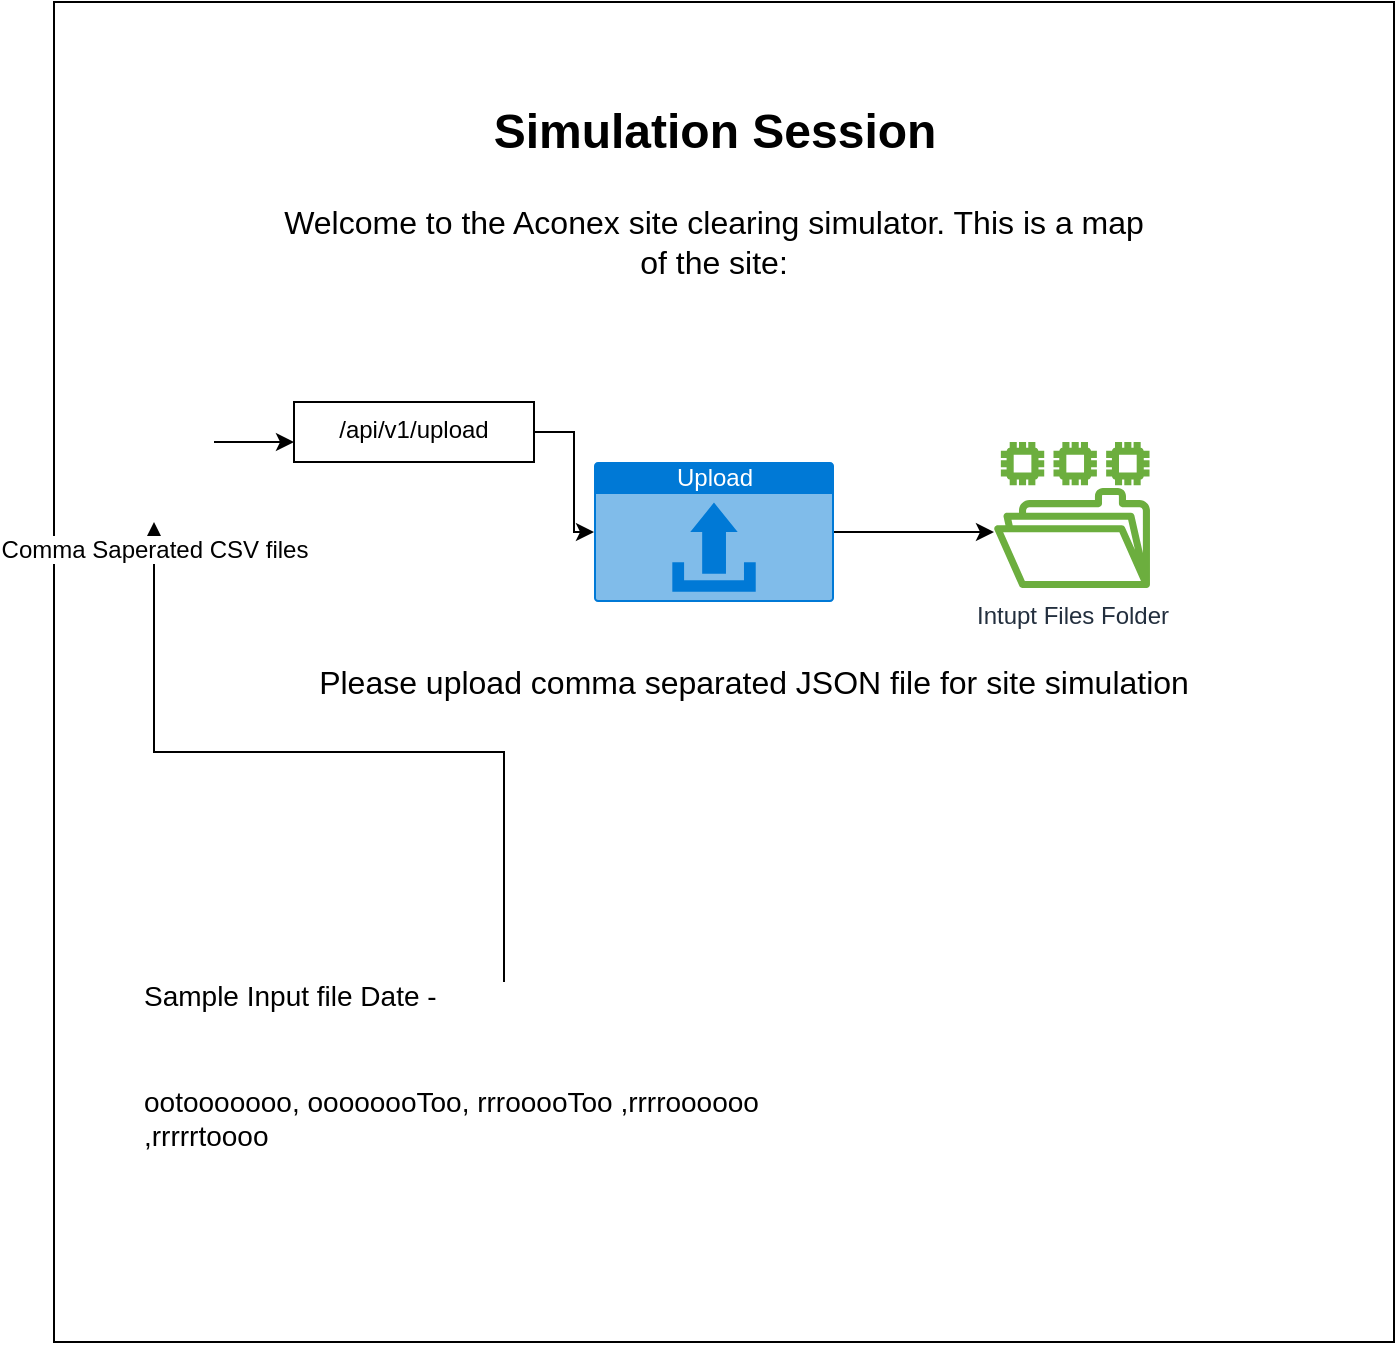 <mxfile version="15.0.6" type="github" pages="2">
  <diagram id="tM43H5YGe2w6ltJZeZHz" name="Main Landing">
    <mxGraphModel dx="2245" dy="745" grid="0" gridSize="10" guides="1" tooltips="1" connect="1" arrows="1" fold="1" page="1" pageScale="1" pageWidth="850" pageHeight="1100" math="0" shadow="0">
      <root>
        <mxCell id="0" />
        <mxCell id="1" parent="0" />
        <mxCell id="zkW4ZXlrT_6_myXE2G8d-1" value="" style="whiteSpace=wrap;html=1;aspect=fixed;" parent="1" vertex="1">
          <mxGeometry x="-750" y="190" width="670" height="670" as="geometry" />
        </mxCell>
        <mxCell id="jn6MFovd8rV3hmX8iC2H-2" value="Simulation Session" style="text;strokeColor=none;fillColor=none;html=1;fontSize=24;fontStyle=1;verticalAlign=middle;align=center;" parent="1" vertex="1">
          <mxGeometry x="-580" y="240" width="320" height="30" as="geometry" />
        </mxCell>
        <UserObject label="&lt;div style=&quot;font-size: 16px;&quot;&gt;Welcome to the Aconex site clearing simulator. This is a map&lt;/div&gt;&lt;div style=&quot;font-size: 16px;&quot;&gt;of the site:&lt;/div&gt;" placeholders="1" id="jn6MFovd8rV3hmX8iC2H-3">
          <mxCell style="text;html=1;strokeColor=none;fillColor=none;align=center;verticalAlign=middle;whiteSpace=wrap;overflow=hidden;fontSize=16;" parent="1" vertex="1">
            <mxGeometry x="-720" y="280" width="600" height="60" as="geometry" />
          </mxCell>
        </UserObject>
        <mxCell id="bC2HTqKQpBGUcZ-LmOKw-4" value="" style="edgeStyle=orthogonalEdgeStyle;rounded=0;orthogonalLoop=1;jettySize=auto;html=1;" edge="1" parent="1" source="jn6MFovd8rV3hmX8iC2H-5">
          <mxGeometry relative="1" as="geometry">
            <mxPoint x="-280" y="455" as="targetPoint" />
          </mxGeometry>
        </mxCell>
        <mxCell id="jn6MFovd8rV3hmX8iC2H-5" value="Upload" style="html=1;strokeColor=none;fillColor=#0079D6;labelPosition=center;verticalLabelPosition=middle;verticalAlign=top;align=center;fontSize=12;outlineConnect=0;spacingTop=-6;fontColor=#FFFFFF;shape=mxgraph.sitemap.upload;" parent="1" vertex="1">
          <mxGeometry x="-480" y="420" width="120" height="70" as="geometry" />
        </mxCell>
        <UserObject label="&lt;div style=&quot;font-size: 16px&quot;&gt;Please upload comma separated JSON file for site simulation&lt;/div&gt;" placeholders="1" id="jn6MFovd8rV3hmX8iC2H-6">
          <mxCell style="text;html=1;strokeColor=none;fillColor=none;align=center;verticalAlign=middle;whiteSpace=wrap;overflow=hidden;fontSize=16;" parent="1" vertex="1">
            <mxGeometry x="-700" y="500" width="600" height="60" as="geometry" />
          </mxCell>
        </UserObject>
        <mxCell id="bC2HTqKQpBGUcZ-LmOKw-13" style="edgeStyle=orthogonalEdgeStyle;rounded=0;orthogonalLoop=1;jettySize=auto;html=1;" edge="1" parent="1" source="jn6MFovd8rV3hmX8iC2H-10" target="bC2HTqKQpBGUcZ-LmOKw-7">
          <mxGeometry relative="1" as="geometry" />
        </mxCell>
        <mxCell id="jn6MFovd8rV3hmX8iC2H-10" value="&lt;h1 style=&quot;font-size: 14px&quot;&gt;&lt;span style=&quot;font-weight: normal&quot;&gt;&lt;font style=&quot;font-size: 14px&quot;&gt;Sample Input file Date -&amp;nbsp;&lt;/font&gt;&lt;/span&gt;&lt;/h1&gt;&lt;h1 style=&quot;font-size: 14px&quot;&gt;&lt;span style=&quot;font-weight: normal&quot;&gt;&lt;font style=&quot;font-size: 14px&quot;&gt;&lt;br&gt;&lt;/font&gt;&lt;/span&gt;&lt;/h1&gt;&lt;h1 style=&quot;font-size: 14px&quot;&gt;&lt;span style=&quot;font-weight: normal&quot;&gt;ootooooooo, oooooooToo, rrrooooToo ,rrrroooooo ,rrrrrtoooo&amp;nbsp;&lt;/span&gt;&lt;/h1&gt;" style="text;html=1;strokeColor=none;fillColor=none;spacing=5;spacingTop=-20;whiteSpace=wrap;overflow=hidden;rounded=0;fontSize=16;" parent="1" vertex="1">
          <mxGeometry x="-710" y="680" width="370" height="100" as="geometry" />
        </mxCell>
        <mxCell id="bC2HTqKQpBGUcZ-LmOKw-5" value="Intupt Files Folder" style="outlineConnect=0;fontColor=#232F3E;gradientColor=none;fillColor=#6CAE3E;strokeColor=none;dashed=0;verticalLabelPosition=bottom;verticalAlign=top;align=center;html=1;fontSize=12;fontStyle=0;aspect=fixed;pointerEvents=1;shape=mxgraph.aws4.file_system;" vertex="1" parent="1">
          <mxGeometry x="-280" y="410" width="78" height="73" as="geometry" />
        </mxCell>
        <mxCell id="bC2HTqKQpBGUcZ-LmOKw-16" value="" style="edgeStyle=orthogonalEdgeStyle;rounded=0;orthogonalLoop=1;jettySize=auto;html=1;" edge="1" parent="1">
          <mxGeometry relative="1" as="geometry">
            <mxPoint x="-670" y="410" as="sourcePoint" />
            <mxPoint x="-630" y="410" as="targetPoint" />
            <Array as="points">
              <mxPoint x="-670" y="410" />
              <mxPoint x="-670" y="410" />
            </Array>
          </mxGeometry>
        </mxCell>
        <mxCell id="bC2HTqKQpBGUcZ-LmOKw-7" value="Comma Saperated CSV files" style="shape=image;html=1;verticalAlign=top;verticalLabelPosition=bottom;labelBackgroundColor=#ffffff;imageAspect=0;aspect=fixed;image=https://cdn0.iconfinder.com/data/icons/glyphpack/170/file-txt-128.png" vertex="1" parent="1">
          <mxGeometry x="-740" y="370" width="80" height="80" as="geometry" />
        </mxCell>
        <mxCell id="bC2HTqKQpBGUcZ-LmOKw-19" style="edgeStyle=orthogonalEdgeStyle;rounded=0;orthogonalLoop=1;jettySize=auto;html=1;" edge="1" parent="1" source="bC2HTqKQpBGUcZ-LmOKw-10" target="jn6MFovd8rV3hmX8iC2H-5">
          <mxGeometry relative="1" as="geometry">
            <Array as="points">
              <mxPoint x="-490" y="405" />
              <mxPoint x="-490" y="455" />
            </Array>
          </mxGeometry>
        </mxCell>
        <mxCell id="bC2HTqKQpBGUcZ-LmOKw-10" value="/api/v1/upload" style="whiteSpace=wrap;html=1;verticalAlign=top;labelBackgroundColor=#ffffff;" vertex="1" parent="1">
          <mxGeometry x="-630" y="390" width="120" height="30" as="geometry" />
        </mxCell>
      </root>
    </mxGraphModel>
  </diagram>
  <diagram id="qNiqRFtXUm_oYPR6mVDr" name="Main Page-after siteJSON upload">
    <mxGraphModel dx="3815" dy="1583" grid="1" gridSize="10" guides="1" tooltips="1" connect="1" arrows="1" fold="1" page="1" pageScale="1" pageWidth="850" pageHeight="1100" math="0" shadow="0">
      <root>
        <mxCell id="fb_Mtw9HvJLZFm7qpWBk-0" />
        <mxCell id="fb_Mtw9HvJLZFm7qpWBk-1" parent="fb_Mtw9HvJLZFm7qpWBk-0" />
        <mxCell id="fb_Mtw9HvJLZFm7qpWBk-2" value="" style="whiteSpace=wrap;html=1;aspect=fixed;" parent="fb_Mtw9HvJLZFm7qpWBk-1" vertex="1">
          <mxGeometry x="-810" y="180" width="730" height="730" as="geometry" />
        </mxCell>
        <mxCell id="fb_Mtw9HvJLZFm7qpWBk-3" value="Simulation Session" style="text;strokeColor=none;fillColor=none;html=1;fontSize=24;fontStyle=1;verticalAlign=middle;align=center;" parent="fb_Mtw9HvJLZFm7qpWBk-1" vertex="1">
          <mxGeometry x="-620" y="240" width="320" height="30" as="geometry" />
        </mxCell>
        <UserObject label="&lt;div style=&quot;font-size: 16px;&quot;&gt;Welcome to the Aconex site clearing simulator. This is a map&lt;/div&gt;&lt;div style=&quot;font-size: 16px;&quot;&gt;of the site:&lt;/div&gt;" placeholders="1" id="fb_Mtw9HvJLZFm7qpWBk-4">
          <mxCell style="text;html=1;strokeColor=none;fillColor=none;align=center;verticalAlign=middle;whiteSpace=wrap;overflow=hidden;fontSize=16;" parent="fb_Mtw9HvJLZFm7qpWBk-1" vertex="1">
            <mxGeometry x="-760" y="280" width="600" height="60" as="geometry" />
          </mxCell>
        </UserObject>
        <mxCell id="fb_Mtw9HvJLZFm7qpWBk-11" value="&lt;table&gt;&lt;tbody&gt;&lt;tr&gt;&lt;td&gt;Action1&lt;span style=&quot;white-space: pre&quot;&gt; &lt;/span&gt;action2&lt;span style=&quot;white-space: pre&quot;&gt; &lt;/span&gt;action2&lt;span style=&quot;white-space: pre&quot;&gt; &lt;/span&gt;Action4&lt;/td&gt;&lt;td&gt;&lt;br&gt;&lt;/td&gt;&lt;td&gt;&lt;br&gt;&lt;/td&gt;&lt;td&gt;&lt;br&gt;&lt;/td&gt;&lt;/tr&gt;&lt;/tbody&gt;&lt;/table&gt;" style="text;html=1;strokeColor=#c0c0c0;fillColor=none;overflow=fill;fontSize=16;" parent="fb_Mtw9HvJLZFm7qpWBk-1" vertex="1">
          <mxGeometry x="-720" y="460" width="290" height="40" as="geometry" />
        </mxCell>
        <mxCell id="fb_Mtw9HvJLZFm7qpWBk-12" value="Action Type" style="whiteSpace=wrap;html=1;align=center;fontSize=16;" parent="fb_Mtw9HvJLZFm7qpWBk-1" vertex="1">
          <mxGeometry x="-400" y="460" width="100" height="40" as="geometry" />
        </mxCell>
        <mxCell id="fb_Mtw9HvJLZFm7qpWBk-22" style="edgeStyle=orthogonalEdgeStyle;rounded=0;orthogonalLoop=1;jettySize=auto;html=1;entryX=1;entryY=0.5;entryDx=0;entryDy=0;fontSize=16;" parent="fb_Mtw9HvJLZFm7qpWBk-1" source="fb_Mtw9HvJLZFm7qpWBk-17" target="fb_Mtw9HvJLZFm7qpWBk-12" edge="1">
          <mxGeometry relative="1" as="geometry" />
        </mxCell>
        <mxCell id="fb_Mtw9HvJLZFm7qpWBk-17" value="" style="verticalLabelPosition=bottom;verticalAlign=top;html=1;shadow=0;dashed=0;strokeWidth=1;shape=mxgraph.ios.iAddIcon;fillColor=#7AdF78;fillColor2=#1A9917;strokeColor=#ffffff;fontSize=16;" parent="fb_Mtw9HvJLZFm7qpWBk-1" vertex="1">
          <mxGeometry x="-270" y="473" width="17" height="17" as="geometry" />
        </mxCell>
        <mxCell id="fb_Mtw9HvJLZFm7qpWBk-20" style="edgeStyle=orthogonalEdgeStyle;rounded=0;orthogonalLoop=1;jettySize=auto;html=1;entryX=0.5;entryY=0;entryDx=0;entryDy=0;fontSize=16;" parent="fb_Mtw9HvJLZFm7qpWBk-1" source="fb_Mtw9HvJLZFm7qpWBk-19" target="fb_Mtw9HvJLZFm7qpWBk-12" edge="1">
          <mxGeometry relative="1" as="geometry" />
        </mxCell>
        <mxCell id="fb_Mtw9HvJLZFm7qpWBk-19" value="User will add action" style="text;html=1;strokeColor=none;fillColor=none;align=center;verticalAlign=middle;whiteSpace=wrap;rounded=0;fontSize=16;" parent="fb_Mtw9HvJLZFm7qpWBk-1" vertex="1">
          <mxGeometry x="-420" y="380" width="150" height="40" as="geometry" />
        </mxCell>
        <mxCell id="fb_Mtw9HvJLZFm7qpWBk-23" value="User will ad more action" style="text;html=1;strokeColor=none;fillColor=none;align=center;verticalAlign=middle;whiteSpace=wrap;rounded=0;fontSize=16;" parent="fb_Mtw9HvJLZFm7qpWBk-1" vertex="1">
          <mxGeometry x="-253" y="460" width="150" height="40" as="geometry" />
        </mxCell>
        <mxCell id="fb_Mtw9HvJLZFm7qpWBk-29" value="&lt;table&gt;&lt;tbody&gt;&lt;tr&gt;&lt;td&gt;Action1&lt;span style=&quot;white-space: pre&quot;&gt; &lt;/span&gt;action2&lt;span style=&quot;white-space: pre&quot;&gt; &lt;/span&gt;action2&lt;span style=&quot;white-space: pre&quot;&gt; &lt;/span&gt;Action4&lt;/td&gt;&lt;td&gt;&lt;br&gt;&lt;/td&gt;&lt;td&gt;&lt;br&gt;&lt;/td&gt;&lt;td&gt;&lt;br&gt;&lt;/td&gt;&lt;/tr&gt;&lt;/tbody&gt;&lt;/table&gt;" style="text;html=1;strokeColor=#c0c0c0;fillColor=none;overflow=fill;fontSize=16;" parent="fb_Mtw9HvJLZFm7qpWBk-1" vertex="1">
          <mxGeometry x="-720" y="525" width="290" height="40" as="geometry" />
        </mxCell>
        <mxCell id="fb_Mtw9HvJLZFm7qpWBk-30" value="A" style="whiteSpace=wrap;html=1;align=center;fontSize=16;" parent="fb_Mtw9HvJLZFm7qpWBk-1" vertex="1">
          <mxGeometry x="-400" y="525" width="100" height="40" as="geometry" />
        </mxCell>
        <mxCell id="fb_Mtw9HvJLZFm7qpWBk-31" value="" style="verticalLabelPosition=bottom;verticalAlign=top;html=1;shadow=0;dashed=0;strokeWidth=1;shape=mxgraph.ios.iAddIcon;fillColor=#7AdF78;fillColor2=#1A9917;strokeColor=#ffffff;fontSize=16;" parent="fb_Mtw9HvJLZFm7qpWBk-1" vertex="1">
          <mxGeometry x="-270" y="538" width="17" height="17" as="geometry" />
        </mxCell>
        <mxCell id="fb_Mtw9HvJLZFm7qpWBk-32" value="&lt;table&gt;&lt;tbody&gt;&lt;tr&gt;&lt;td&gt;Action1&lt;span style=&quot;white-space: pre&quot;&gt; &lt;/span&gt;action2&lt;span style=&quot;white-space: pre&quot;&gt; &lt;/span&gt;action2&lt;span style=&quot;white-space: pre&quot;&gt; &lt;/span&gt;Action4&lt;/td&gt;&lt;td&gt;&lt;br&gt;&lt;/td&gt;&lt;td&gt;&lt;br&gt;&lt;/td&gt;&lt;td&gt;&lt;br&gt;&lt;/td&gt;&lt;/tr&gt;&lt;/tbody&gt;&lt;/table&gt;" style="text;html=1;strokeColor=#c0c0c0;fillColor=none;overflow=fill;fontSize=16;" parent="fb_Mtw9HvJLZFm7qpWBk-1" vertex="1">
          <mxGeometry x="-720" y="580" width="290" height="40" as="geometry" />
        </mxCell>
        <mxCell id="fb_Mtw9HvJLZFm7qpWBk-33" value="R" style="whiteSpace=wrap;html=1;align=center;fontSize=16;" parent="fb_Mtw9HvJLZFm7qpWBk-1" vertex="1">
          <mxGeometry x="-400" y="580" width="100" height="40" as="geometry" />
        </mxCell>
        <mxCell id="fb_Mtw9HvJLZFm7qpWBk-34" value="" style="verticalLabelPosition=bottom;verticalAlign=top;html=1;shadow=0;dashed=0;strokeWidth=1;shape=mxgraph.ios.iAddIcon;fillColor=#7AdF78;fillColor2=#1A9917;strokeColor=#ffffff;fontSize=16;" parent="fb_Mtw9HvJLZFm7qpWBk-1" vertex="1">
          <mxGeometry x="-270" y="593" width="17" height="17" as="geometry" />
        </mxCell>
        <mxCell id="fb_Mtw9HvJLZFm7qpWBk-35" value="&lt;table&gt;&lt;tbody&gt;&lt;tr&gt;&lt;td&gt;Action1&lt;span style=&quot;white-space: pre&quot;&gt; &lt;/span&gt;action2&lt;span style=&quot;white-space: pre&quot;&gt; &lt;/span&gt;action2&lt;span style=&quot;white-space: pre&quot;&gt; &lt;/span&gt;Action4&lt;/td&gt;&lt;td&gt;&lt;br&gt;&lt;/td&gt;&lt;td&gt;&lt;br&gt;&lt;/td&gt;&lt;td&gt;&lt;br&gt;&lt;/td&gt;&lt;/tr&gt;&lt;/tbody&gt;&lt;/table&gt;" style="text;html=1;strokeColor=#c0c0c0;fillColor=none;overflow=fill;fontSize=16;" parent="fb_Mtw9HvJLZFm7qpWBk-1" vertex="1">
          <mxGeometry x="-720" y="630" width="290" height="40" as="geometry" />
        </mxCell>
        <mxCell id="fb_Mtw9HvJLZFm7qpWBk-36" value="Q" style="whiteSpace=wrap;html=1;align=center;fontSize=16;" parent="fb_Mtw9HvJLZFm7qpWBk-1" vertex="1">
          <mxGeometry x="-400" y="630" width="100" height="40" as="geometry" />
        </mxCell>
        <mxCell id="fb_Mtw9HvJLZFm7qpWBk-37" value="" style="verticalLabelPosition=bottom;verticalAlign=top;html=1;shadow=0;dashed=0;strokeWidth=1;shape=mxgraph.ios.iAddIcon;fillColor=#7AdF78;fillColor2=#1A9917;strokeColor=#ffffff;fontSize=16;" parent="fb_Mtw9HvJLZFm7qpWBk-1" vertex="1">
          <mxGeometry x="-270" y="643" width="17" height="17" as="geometry" />
        </mxCell>
        <mxCell id="fb_Mtw9HvJLZFm7qpWBk-38" value="On Q process with terminate" style="text;html=1;strokeColor=none;fillColor=none;align=center;verticalAlign=middle;whiteSpace=wrap;rounded=0;fontSize=16;" parent="fb_Mtw9HvJLZFm7qpWBk-1" vertex="1">
          <mxGeometry x="-243" y="631.5" width="150" height="40" as="geometry" />
        </mxCell>
      </root>
    </mxGraphModel>
  </diagram>
</mxfile>

